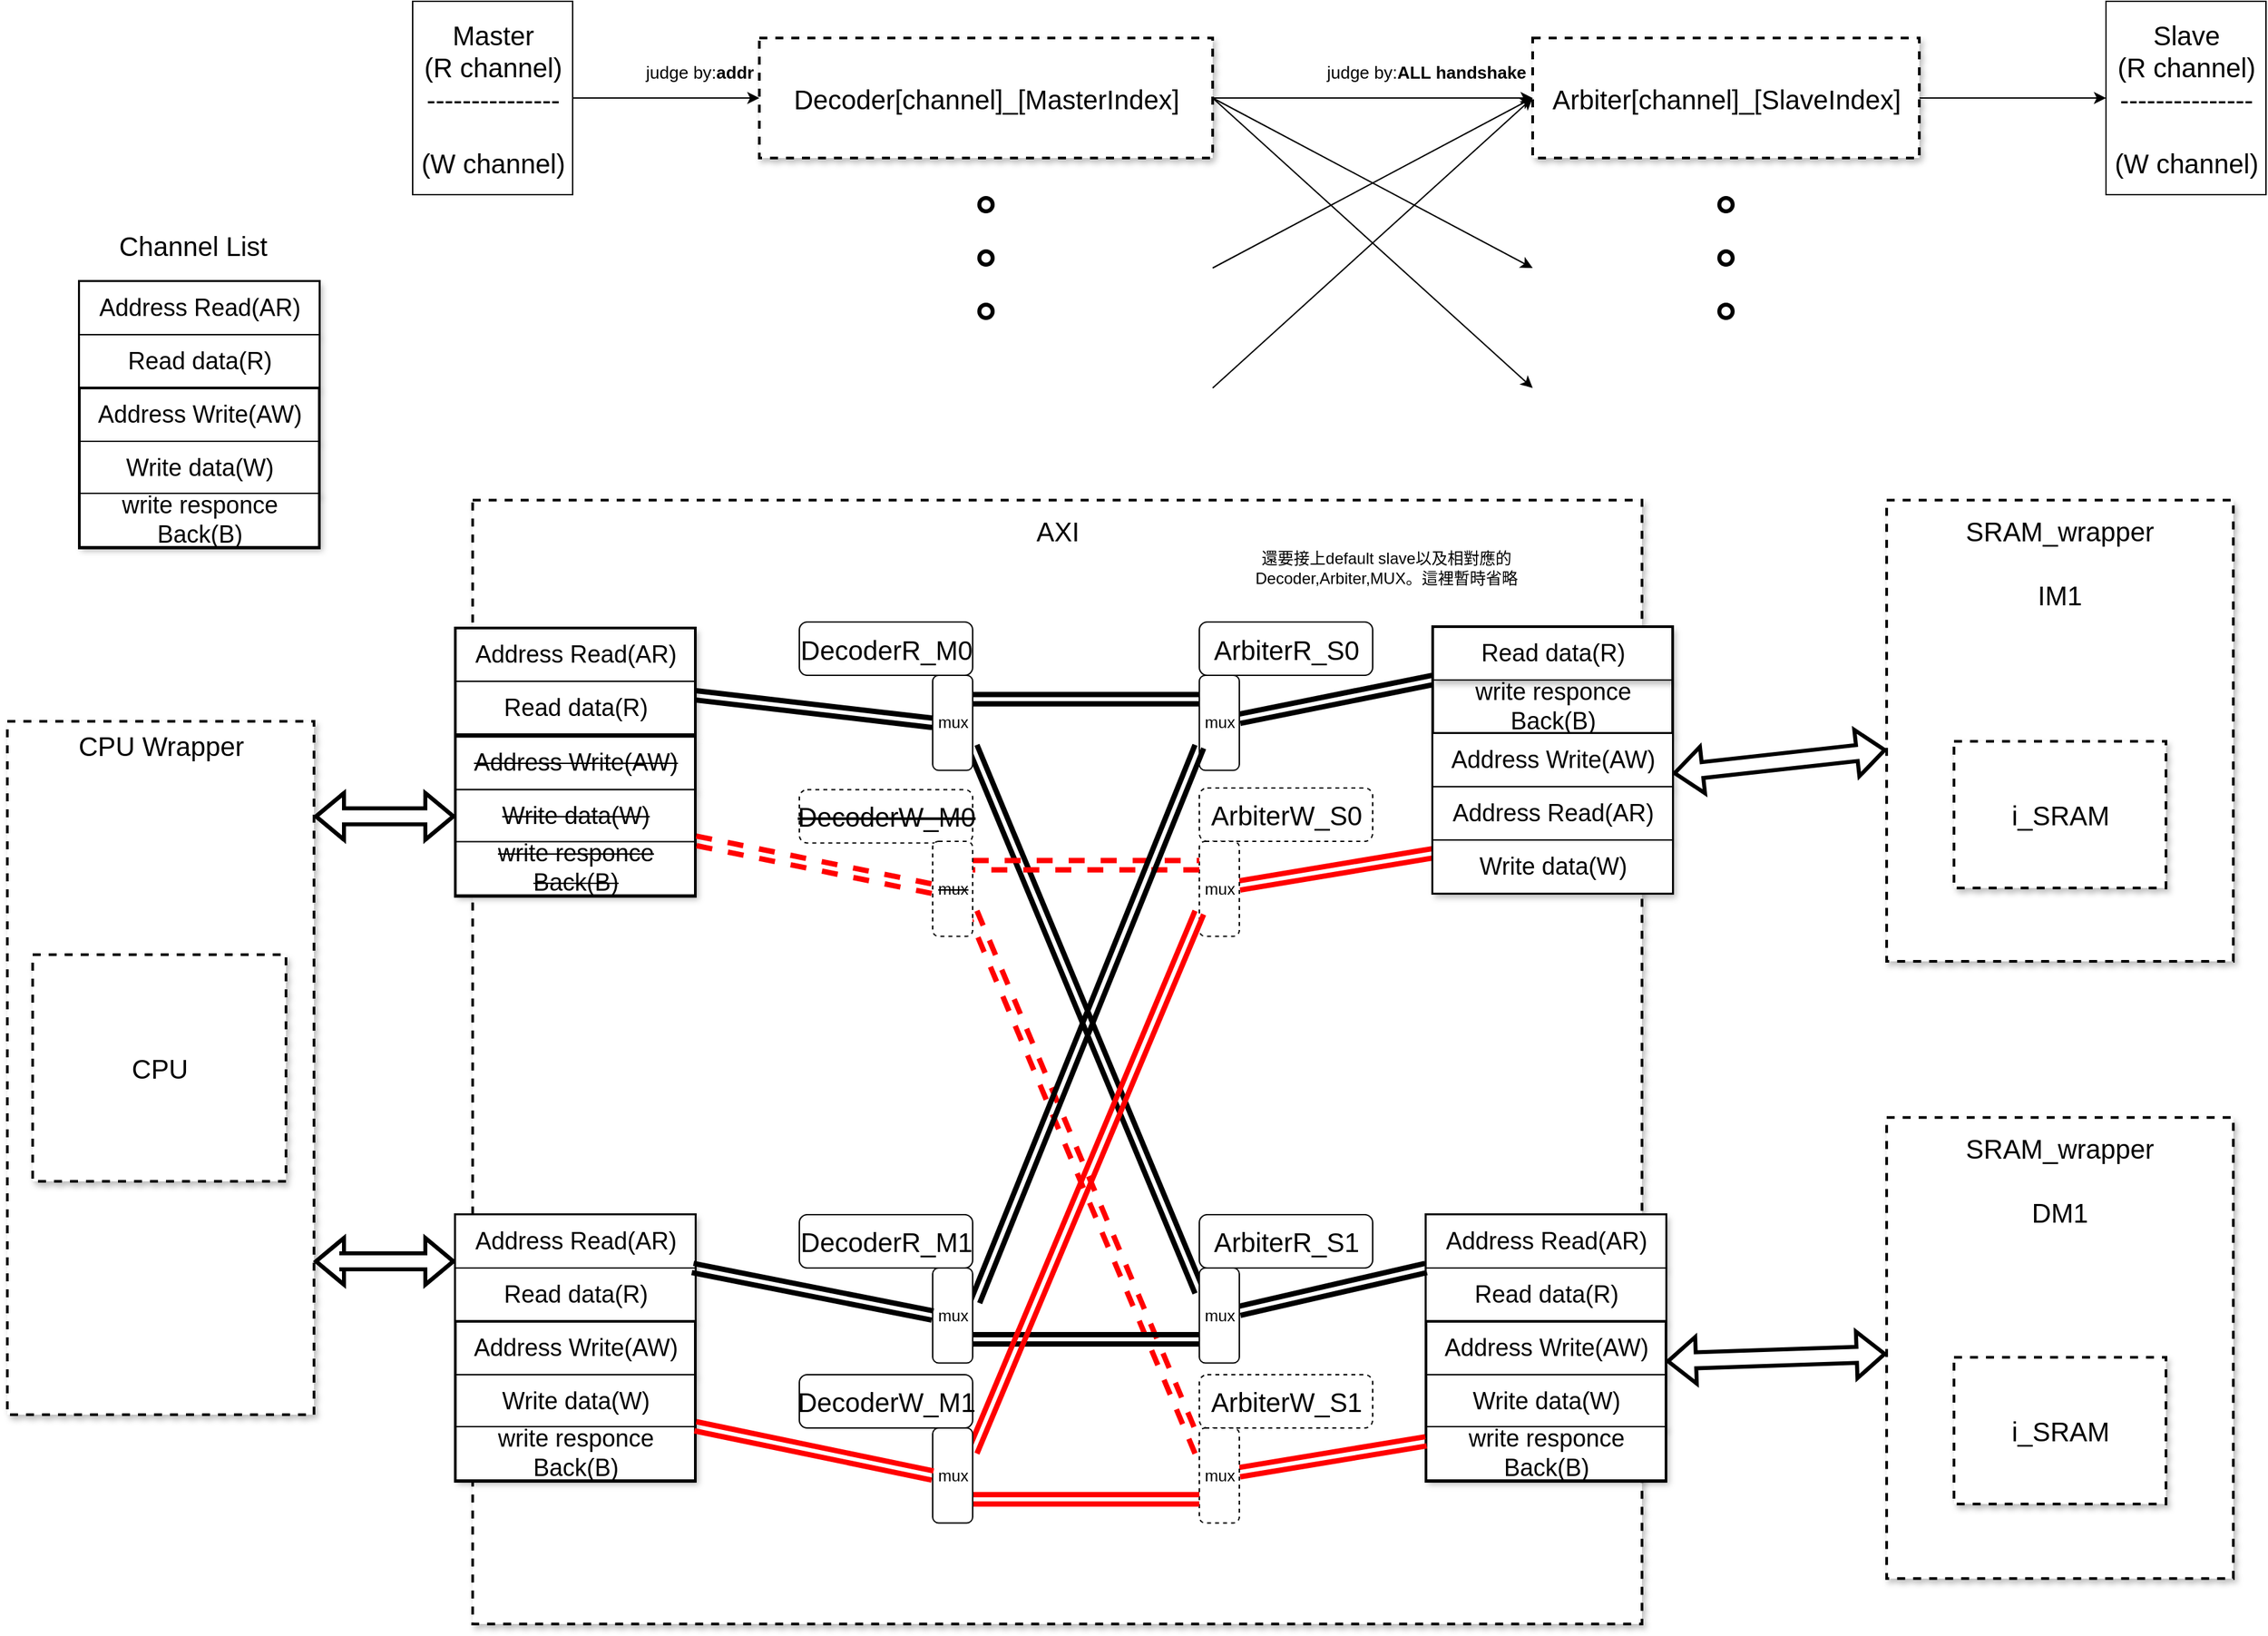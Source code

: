 <mxfile version="15.7.1" type="device"><diagram name="Page-1" id="90a13364-a465-7bf4-72fc-28e22215d7a0"><mxGraphModel dx="1310" dy="843" grid="1" gridSize="10" guides="1" tooltips="1" connect="1" arrows="1" fold="1" page="1" pageScale="1.5" pageWidth="1169" pageHeight="826" background="none" math="0" shadow="0"><root><mxCell id="0" style=";html=1;"/><mxCell id="1" style=";html=1;" parent="0"/><mxCell id="4iwtzQCpymBLF6pvLI_5-24" style="edgeStyle=orthogonalEdgeStyle;rounded=0;orthogonalLoop=1;jettySize=auto;html=1;fontSize=20;" parent="1" source="Un3xpJabwogcIGnDBRz8-111" target="4iwtzQCpymBLF6pvLI_5-39" edge="1"><mxGeometry relative="1" as="geometry"><mxPoint x="1684.5" y="85.5" as="targetPoint"/></mxGeometry></mxCell><mxCell id="Un3xpJabwogcIGnDBRz8-111" value="Arbiter[channel]_[SlaveIndex]" style="whiteSpace=wrap;html=1;shadow=1;fontSize=20;strokeWidth=2;dashed=1;verticalAlign=middle;spacing=7;align=center;" parent="1" vertex="1"><mxGeometry x="1154.5" y="40.5" width="290" height="90" as="geometry"/></mxCell><mxCell id="4iwtzQCpymBLF6pvLI_5-23" style="edgeStyle=orthogonalEdgeStyle;rounded=0;orthogonalLoop=1;jettySize=auto;html=1;fontSize=20;" parent="1" source="4iwtzQCpymBLF6pvLI_5-18" target="Un3xpJabwogcIGnDBRz8-111" edge="1"><mxGeometry relative="1" as="geometry"/></mxCell><mxCell id="4iwtzQCpymBLF6pvLI_5-26" style="rounded=0;orthogonalLoop=1;jettySize=auto;html=1;fontSize=20;exitX=1;exitY=0.5;exitDx=0;exitDy=0;" parent="1" source="4iwtzQCpymBLF6pvLI_5-18" edge="1"><mxGeometry relative="1" as="geometry"><mxPoint x="1154.5" y="213" as="targetPoint"/><mxPoint x="924.5" y="90.5" as="sourcePoint"/></mxGeometry></mxCell><mxCell id="4iwtzQCpymBLF6pvLI_5-27" style="edgeStyle=none;rounded=0;orthogonalLoop=1;jettySize=auto;html=1;fontSize=20;exitX=1;exitY=0.5;exitDx=0;exitDy=0;" parent="1" source="4iwtzQCpymBLF6pvLI_5-18" edge="1"><mxGeometry relative="1" as="geometry"><mxPoint x="1154.5" y="303" as="targetPoint"/></mxGeometry></mxCell><mxCell id="4iwtzQCpymBLF6pvLI_5-28" style="edgeStyle=none;rounded=0;orthogonalLoop=1;jettySize=auto;html=1;fontSize=20;entryX=0;entryY=0.5;entryDx=0;entryDy=0;" parent="1" target="Un3xpJabwogcIGnDBRz8-111" edge="1"><mxGeometry relative="1" as="geometry"><mxPoint x="1124.5" y="140.5" as="targetPoint"/><mxPoint x="914.5" y="213" as="sourcePoint"/></mxGeometry></mxCell><mxCell id="4iwtzQCpymBLF6pvLI_5-29" style="edgeStyle=none;rounded=0;orthogonalLoop=1;jettySize=auto;html=1;fontSize=20;entryX=0;entryY=0.5;entryDx=0;entryDy=0;" parent="1" target="Un3xpJabwogcIGnDBRz8-111" edge="1"><mxGeometry relative="1" as="geometry"><mxPoint x="1184.5" y="200.5" as="targetPoint"/><mxPoint x="914.5" y="303" as="sourcePoint"/></mxGeometry></mxCell><mxCell id="4iwtzQCpymBLF6pvLI_5-18" value="Decoder[channel]_[MasterIndex]" style="whiteSpace=wrap;html=1;shadow=1;fontSize=20;strokeWidth=2;dashed=1;verticalAlign=middle;spacing=7;align=center;" parent="1" vertex="1"><mxGeometry x="574.5" y="40.5" width="340" height="90" as="geometry"/></mxCell><mxCell id="4iwtzQCpymBLF6pvLI_5-22" style="edgeStyle=orthogonalEdgeStyle;rounded=0;orthogonalLoop=1;jettySize=auto;html=1;fontSize=20;" parent="1" source="4iwtzQCpymBLF6pvLI_5-20" target="4iwtzQCpymBLF6pvLI_5-18" edge="1"><mxGeometry relative="1" as="geometry"/></mxCell><mxCell id="4iwtzQCpymBLF6pvLI_5-20" value="Master&lt;br&gt;(R channel)&lt;br&gt;---------------&lt;br&gt;&lt;br&gt;(W channel)" style="rounded=0;whiteSpace=wrap;html=1;align=center;verticalAlign=middle;fontSize=20;" parent="1" vertex="1"><mxGeometry x="314.5" y="13" width="120" height="145" as="geometry"/></mxCell><mxCell id="4iwtzQCpymBLF6pvLI_5-30" value="" style="ellipse;whiteSpace=wrap;html=1;aspect=fixed;fontSize=20;align=center;verticalAlign=middle;strokeWidth=3;" parent="1" vertex="1"><mxGeometry x="739.5" y="200.5" width="10" height="10" as="geometry"/></mxCell><mxCell id="4iwtzQCpymBLF6pvLI_5-32" value="" style="ellipse;whiteSpace=wrap;html=1;aspect=fixed;fontSize=20;align=center;verticalAlign=middle;strokeWidth=3;" parent="1" vertex="1"><mxGeometry x="739.5" y="240.5" width="10" height="10" as="geometry"/></mxCell><mxCell id="4iwtzQCpymBLF6pvLI_5-33" value="" style="ellipse;whiteSpace=wrap;html=1;aspect=fixed;fontSize=20;align=center;verticalAlign=middle;strokeWidth=3;" parent="1" vertex="1"><mxGeometry x="739.5" y="160.5" width="10" height="10" as="geometry"/></mxCell><mxCell id="4iwtzQCpymBLF6pvLI_5-34" value="" style="ellipse;whiteSpace=wrap;html=1;aspect=fixed;fontSize=20;align=center;verticalAlign=middle;strokeWidth=3;" parent="1" vertex="1"><mxGeometry x="1294.5" y="200.5" width="10" height="10" as="geometry"/></mxCell><mxCell id="4iwtzQCpymBLF6pvLI_5-35" value="" style="ellipse;whiteSpace=wrap;html=1;aspect=fixed;fontSize=20;align=center;verticalAlign=middle;strokeWidth=3;" parent="1" vertex="1"><mxGeometry x="1294.5" y="240.5" width="10" height="10" as="geometry"/></mxCell><mxCell id="4iwtzQCpymBLF6pvLI_5-36" value="" style="ellipse;whiteSpace=wrap;html=1;aspect=fixed;fontSize=20;align=center;verticalAlign=middle;strokeWidth=3;" parent="1" vertex="1"><mxGeometry x="1294.5" y="160.5" width="10" height="10" as="geometry"/></mxCell><mxCell id="4iwtzQCpymBLF6pvLI_5-38" value="Channel List" style="text;html=1;align=center;verticalAlign=middle;whiteSpace=wrap;rounded=0;fontSize=20;" parent="1" vertex="1"><mxGeometry x="79.5" y="180.5" width="140" height="30" as="geometry"/></mxCell><mxCell id="4iwtzQCpymBLF6pvLI_5-39" value="Slave&lt;br&gt;(R channel)&lt;br&gt;---------------&lt;br&gt;&lt;br&gt;(W channel)" style="rounded=0;whiteSpace=wrap;html=1;align=center;verticalAlign=middle;fontSize=20;" parent="1" vertex="1"><mxGeometry x="1584.5" y="13" width="120" height="145" as="geometry"/></mxCell><mxCell id="4iwtzQCpymBLF6pvLI_5-40" style="edgeStyle=none;rounded=0;orthogonalLoop=1;jettySize=auto;html=1;entryX=0;entryY=0.5;entryDx=0;entryDy=0;fontSize=20;" parent="1" source="4iwtzQCpymBLF6pvLI_5-39" target="4iwtzQCpymBLF6pvLI_5-39" edge="1"><mxGeometry relative="1" as="geometry"/></mxCell><mxCell id="vsix8vxbd3bbLY5yXcz2-1" value="AXI" style="whiteSpace=wrap;html=1;shadow=1;fontSize=20;strokeWidth=2;dashed=1;verticalAlign=top;spacing=7;" parent="1" vertex="1"><mxGeometry x="359.5" y="387.15" width="877" height="842.85" as="geometry"/></mxCell><mxCell id="vsix8vxbd3bbLY5yXcz2-2" value="CPU Wrapper" style="whiteSpace=wrap;html=1;shadow=1;fontSize=20;strokeWidth=2;dashed=1;verticalAlign=top;" parent="1" vertex="1"><mxGeometry x="10.5" y="553" width="230" height="520" as="geometry"/></mxCell><mxCell id="vsix8vxbd3bbLY5yXcz2-3" value="CPU" style="whiteSpace=wrap;html=1;shadow=1;fontSize=20;strokeWidth=2;dashed=1;" parent="1" vertex="1"><mxGeometry x="29.5" y="728" width="190" height="170" as="geometry"/></mxCell><mxCell id="vsix8vxbd3bbLY5yXcz2-55" value="&lt;font style=&quot;font-size: 20px&quot;&gt;ArbiterR_S0&lt;/font&gt;" style="rounded=1;whiteSpace=wrap;html=1;verticalAlign=middle;" parent="1" vertex="1"><mxGeometry x="904.5" y="478.5" width="130" height="40" as="geometry"/></mxCell><mxCell id="vsix8vxbd3bbLY5yXcz2-67" value="SRAM_wrapper&lt;br&gt;&lt;br&gt;IM1" style="whiteSpace=wrap;html=1;shadow=1;fontSize=20;strokeWidth=2;dashed=1;verticalAlign=top;spacing=7;" parent="1" vertex="1"><mxGeometry x="1420" y="387.15" width="260" height="345.85" as="geometry"/></mxCell><mxCell id="vsix8vxbd3bbLY5yXcz2-68" value="i_SRAM" style="whiteSpace=wrap;html=1;shadow=1;fontSize=20;strokeWidth=2;dashed=1;verticalAlign=middle;spacing=7;" parent="1" vertex="1"><mxGeometry x="1470.5" y="568" width="159" height="110" as="geometry"/></mxCell><mxCell id="vsix8vxbd3bbLY5yXcz2-69" value="SRAM_wrapper&lt;br&gt;&lt;br&gt;DM1" style="whiteSpace=wrap;html=1;shadow=1;fontSize=20;strokeWidth=2;dashed=1;verticalAlign=top;spacing=7;" parent="1" vertex="1"><mxGeometry x="1420" y="850.08" width="260" height="345.85" as="geometry"/></mxCell><mxCell id="vsix8vxbd3bbLY5yXcz2-70" value="i_SRAM" style="whiteSpace=wrap;html=1;shadow=1;fontSize=20;strokeWidth=2;dashed=1;verticalAlign=middle;spacing=7;" parent="1" vertex="1"><mxGeometry x="1470.5" y="1030" width="159" height="110" as="geometry"/></mxCell><mxCell id="vsix8vxbd3bbLY5yXcz2-71" style="edgeStyle=none;rounded=0;jumpStyle=none;orthogonalLoop=1;jettySize=auto;html=1;startArrow=block;startFill=0;strokeWidth=3;exitX=1;exitY=0.25;exitDx=0;exitDy=0;shape=flexArrow;" parent="1" source="vsix8vxbd3bbLY5yXcz2-27" target="vsix8vxbd3bbLY5yXcz2-67" edge="1"><mxGeometry relative="1" as="geometry"/></mxCell><mxCell id="vsix8vxbd3bbLY5yXcz2-72" style="edgeStyle=none;rounded=0;jumpStyle=none;orthogonalLoop=1;jettySize=auto;html=1;startArrow=block;startFill=0;strokeWidth=3;exitX=1;exitY=0.25;exitDx=0;exitDy=0;shape=flexArrow;" parent="1" source="vsix8vxbd3bbLY5yXcz2-115" target="vsix8vxbd3bbLY5yXcz2-69" edge="1"><mxGeometry relative="1" as="geometry"><mxPoint x="1259.5" y="1090.5" as="sourcePoint"/></mxGeometry></mxCell><mxCell id="vsix8vxbd3bbLY5yXcz2-73" style="edgeStyle=orthogonalEdgeStyle;rounded=0;jumpStyle=none;orthogonalLoop=1;jettySize=auto;html=1;startArrow=block;startFill=0;strokeWidth=3;exitX=0;exitY=0.5;exitDx=0;exitDy=0;shape=flexArrow;" parent="1" source="vsix8vxbd3bbLY5yXcz2-49" target="vsix8vxbd3bbLY5yXcz2-2" edge="1"><mxGeometry relative="1" as="geometry"><mxPoint x="269.5" y="663" as="targetPoint"/><Array as="points"><mxPoint x="274.5" y="624"/><mxPoint x="274.5" y="624"/></Array></mxGeometry></mxCell><mxCell id="vsix8vxbd3bbLY5yXcz2-74" style="edgeStyle=orthogonalEdgeStyle;rounded=0;jumpStyle=none;orthogonalLoop=1;jettySize=auto;html=1;startArrow=block;startFill=0;strokeWidth=3;exitX=0;exitY=0.75;exitDx=0;exitDy=0;shape=flexArrow;" parent="1" target="vsix8vxbd3bbLY5yXcz2-2" edge="1"><mxGeometry relative="1" as="geometry"><mxPoint x="259.5" y="1008" as="targetPoint"/><Array as="points"><mxPoint x="259.5" y="958"/><mxPoint x="259.5" y="958"/></Array><mxPoint x="346.5" y="958" as="sourcePoint"/></mxGeometry></mxCell><mxCell id="vsix8vxbd3bbLY5yXcz2-76" value="&lt;font style=&quot;font-size: 20px&quot;&gt;ArbiterW_S0&lt;/font&gt;" style="rounded=1;whiteSpace=wrap;html=1;verticalAlign=middle;dashed=1;" parent="1" vertex="1"><mxGeometry x="904.5" y="603" width="130" height="40" as="geometry"/></mxCell><mxCell id="vsix8vxbd3bbLY5yXcz2-77" value="&lt;font style=&quot;font-size: 20px&quot;&gt;ArbiterR_S1&lt;/font&gt;" style="rounded=1;whiteSpace=wrap;html=1;verticalAlign=middle;" parent="1" vertex="1"><mxGeometry x="904.5" y="923" width="130" height="40" as="geometry"/></mxCell><mxCell id="vsix8vxbd3bbLY5yXcz2-78" value="&lt;font style=&quot;font-size: 20px&quot;&gt;ArbiterW_S1&lt;/font&gt;" style="rounded=1;whiteSpace=wrap;html=1;verticalAlign=middle;dashed=1;" parent="1" vertex="1"><mxGeometry x="904.5" y="1043" width="130" height="40" as="geometry"/></mxCell><mxCell id="vsix8vxbd3bbLY5yXcz2-80" value="&lt;font style=&quot;font-size: 20px&quot;&gt;DecoderR_M0&lt;/font&gt;" style="rounded=1;whiteSpace=wrap;html=1;verticalAlign=middle;" parent="1" vertex="1"><mxGeometry x="604.5" y="478.5" width="130" height="40" as="geometry"/></mxCell><mxCell id="vsix8vxbd3bbLY5yXcz2-81" value="&lt;font style=&quot;font-size: 20px&quot;&gt;&lt;strike&gt;DecoderW_M0&lt;/strike&gt;&lt;/font&gt;" style="rounded=1;whiteSpace=wrap;html=1;verticalAlign=middle;dashed=1;" parent="1" vertex="1"><mxGeometry x="604.5" y="604.25" width="130" height="40" as="geometry"/></mxCell><mxCell id="vsix8vxbd3bbLY5yXcz2-82" value="&lt;font style=&quot;font-size: 20px&quot;&gt;DecoderR_M1&lt;/font&gt;" style="rounded=1;whiteSpace=wrap;html=1;verticalAlign=middle;" parent="1" vertex="1"><mxGeometry x="604.5" y="923" width="130" height="40" as="geometry"/></mxCell><mxCell id="vsix8vxbd3bbLY5yXcz2-83" value="&lt;font style=&quot;font-size: 20px&quot;&gt;DecoderW_M1&lt;/font&gt;" style="rounded=1;whiteSpace=wrap;html=1;verticalAlign=middle;" parent="1" vertex="1"><mxGeometry x="604.5" y="1043" width="130" height="40" as="geometry"/></mxCell><mxCell id="vsix8vxbd3bbLY5yXcz2-50" value="" style="group" parent="1" vertex="1" connectable="0"><mxGeometry x="346.5" y="483" width="180" height="80" as="geometry"/></mxCell><mxCell id="vsix8vxbd3bbLY5yXcz2-47" value="Address Read(AR)" style="whiteSpace=wrap;html=1;shadow=1;fontSize=18;" parent="vsix8vxbd3bbLY5yXcz2-50" vertex="1"><mxGeometry width="180" height="40" as="geometry"/></mxCell><mxCell id="vsix8vxbd3bbLY5yXcz2-52" value="Read data(R)" style="whiteSpace=wrap;html=1;shadow=1;fontSize=18;" parent="vsix8vxbd3bbLY5yXcz2-50" vertex="1"><mxGeometry y="40" width="180" height="40" as="geometry"/></mxCell><mxCell id="vsix8vxbd3bbLY5yXcz2-51" value="" style="rounded=0;whiteSpace=wrap;html=1;verticalAlign=top;strokeWidth=2;fillColor=none;" parent="vsix8vxbd3bbLY5yXcz2-50" vertex="1"><mxGeometry width="180" height="80" as="geometry"/></mxCell><mxCell id="vsix8vxbd3bbLY5yXcz2-85" value="" style="group" parent="1" vertex="1" connectable="0"><mxGeometry x="346.5" y="564.25" width="180" height="120" as="geometry"/></mxCell><mxCell id="vsix8vxbd3bbLY5yXcz2-46" value="&lt;strike&gt;Address Write(AW)&lt;/strike&gt;" style="whiteSpace=wrap;html=1;shadow=1;fontSize=18;" parent="vsix8vxbd3bbLY5yXcz2-85" vertex="1"><mxGeometry width="180" height="40" as="geometry"/></mxCell><mxCell id="vsix8vxbd3bbLY5yXcz2-48" value="&lt;strike&gt;Write data(W)&lt;/strike&gt;" style="whiteSpace=wrap;html=1;shadow=1;fontSize=18;" parent="vsix8vxbd3bbLY5yXcz2-85" vertex="1"><mxGeometry y="40" width="180" height="40" as="geometry"/></mxCell><mxCell id="vsix8vxbd3bbLY5yXcz2-53" value="&lt;strike&gt;write responce Back(B)&lt;/strike&gt;" style="whiteSpace=wrap;html=1;shadow=1;fontSize=18;" parent="vsix8vxbd3bbLY5yXcz2-85" vertex="1"><mxGeometry y="79" width="180" height="40" as="geometry"/></mxCell><mxCell id="vsix8vxbd3bbLY5yXcz2-49" value="" style="rounded=0;whiteSpace=wrap;html=1;verticalAlign=top;strokeWidth=2;fillColor=none;" parent="vsix8vxbd3bbLY5yXcz2-85" vertex="1"><mxGeometry width="180" height="120" as="geometry"/></mxCell><mxCell id="vsix8vxbd3bbLY5yXcz2-95" value="" style="group" parent="1" vertex="1" connectable="0"><mxGeometry x="64.5" y="223" width="180" height="200" as="geometry"/></mxCell><mxCell id="vsix8vxbd3bbLY5yXcz2-86" value="" style="group" parent="vsix8vxbd3bbLY5yXcz2-95" vertex="1" connectable="0"><mxGeometry width="180" height="80" as="geometry"/></mxCell><mxCell id="vsix8vxbd3bbLY5yXcz2-87" value="" style="rounded=0;whiteSpace=wrap;html=1;verticalAlign=top;strokeWidth=2;" parent="vsix8vxbd3bbLY5yXcz2-86" vertex="1"><mxGeometry width="180" height="80" as="geometry"/></mxCell><mxCell id="vsix8vxbd3bbLY5yXcz2-88" value="Address Read(AR)" style="whiteSpace=wrap;html=1;shadow=1;fontSize=18;" parent="vsix8vxbd3bbLY5yXcz2-86" vertex="1"><mxGeometry width="180" height="40" as="geometry"/></mxCell><mxCell id="vsix8vxbd3bbLY5yXcz2-89" value="Read data(R)" style="whiteSpace=wrap;html=1;shadow=1;fontSize=18;" parent="vsix8vxbd3bbLY5yXcz2-86" vertex="1"><mxGeometry y="40" width="180" height="40" as="geometry"/></mxCell><mxCell id="vsix8vxbd3bbLY5yXcz2-90" value="" style="group" parent="vsix8vxbd3bbLY5yXcz2-95" vertex="1" connectable="0"><mxGeometry y="80" width="180" height="120" as="geometry"/></mxCell><mxCell id="vsix8vxbd3bbLY5yXcz2-92" value="Address Write(AW)" style="whiteSpace=wrap;html=1;shadow=1;fontSize=18;" parent="vsix8vxbd3bbLY5yXcz2-90" vertex="1"><mxGeometry width="180" height="40" as="geometry"/></mxCell><mxCell id="vsix8vxbd3bbLY5yXcz2-93" value="Write data(W)" style="whiteSpace=wrap;html=1;shadow=1;fontSize=18;" parent="vsix8vxbd3bbLY5yXcz2-90" vertex="1"><mxGeometry y="40" width="180" height="40" as="geometry"/></mxCell><mxCell id="vsix8vxbd3bbLY5yXcz2-91" value="write responce Back(B)" style="whiteSpace=wrap;html=1;shadow=1;fontSize=18;" parent="vsix8vxbd3bbLY5yXcz2-90" vertex="1"><mxGeometry y="79" width="180" height="40" as="geometry"/></mxCell><mxCell id="vsix8vxbd3bbLY5yXcz2-94" value="" style="rounded=0;whiteSpace=wrap;html=1;verticalAlign=top;strokeWidth=2;fillColor=none;" parent="vsix8vxbd3bbLY5yXcz2-90" vertex="1"><mxGeometry width="180" height="120" as="geometry"/></mxCell><mxCell id="vsix8vxbd3bbLY5yXcz2-96" value="" style="group" parent="1" vertex="1" connectable="0"><mxGeometry x="346.5" y="923" width="180" height="200" as="geometry"/></mxCell><mxCell id="vsix8vxbd3bbLY5yXcz2-97" value="" style="group" parent="vsix8vxbd3bbLY5yXcz2-96" vertex="1" connectable="0"><mxGeometry width="180" height="80" as="geometry"/></mxCell><mxCell id="vsix8vxbd3bbLY5yXcz2-98" value="" style="rounded=0;whiteSpace=wrap;html=1;verticalAlign=top;strokeWidth=2;" parent="vsix8vxbd3bbLY5yXcz2-97" vertex="1"><mxGeometry width="180" height="80" as="geometry"/></mxCell><mxCell id="vsix8vxbd3bbLY5yXcz2-99" value="Address Read(AR)" style="whiteSpace=wrap;html=1;shadow=1;fontSize=18;" parent="vsix8vxbd3bbLY5yXcz2-97" vertex="1"><mxGeometry width="180" height="40" as="geometry"/></mxCell><mxCell id="vsix8vxbd3bbLY5yXcz2-100" value="Read data(R)" style="whiteSpace=wrap;html=1;shadow=1;fontSize=18;" parent="vsix8vxbd3bbLY5yXcz2-97" vertex="1"><mxGeometry y="40" width="180" height="40" as="geometry"/></mxCell><mxCell id="vsix8vxbd3bbLY5yXcz2-101" value="" style="group" parent="vsix8vxbd3bbLY5yXcz2-96" vertex="1" connectable="0"><mxGeometry y="80" width="180" height="120" as="geometry"/></mxCell><mxCell id="vsix8vxbd3bbLY5yXcz2-102" value="Address Write(AW)" style="whiteSpace=wrap;html=1;shadow=1;fontSize=18;" parent="vsix8vxbd3bbLY5yXcz2-101" vertex="1"><mxGeometry width="180" height="40" as="geometry"/></mxCell><mxCell id="vsix8vxbd3bbLY5yXcz2-103" value="Write data(W)" style="whiteSpace=wrap;html=1;shadow=1;fontSize=18;" parent="vsix8vxbd3bbLY5yXcz2-101" vertex="1"><mxGeometry y="40" width="180" height="40" as="geometry"/></mxCell><mxCell id="vsix8vxbd3bbLY5yXcz2-104" value="write responce Back(B)" style="whiteSpace=wrap;html=1;shadow=1;fontSize=18;" parent="vsix8vxbd3bbLY5yXcz2-101" vertex="1"><mxGeometry y="79" width="180" height="40" as="geometry"/></mxCell><mxCell id="vsix8vxbd3bbLY5yXcz2-105" value="" style="rounded=0;whiteSpace=wrap;html=1;verticalAlign=top;strokeWidth=2;fillColor=none;" parent="vsix8vxbd3bbLY5yXcz2-101" vertex="1"><mxGeometry width="180" height="120" as="geometry"/></mxCell><mxCell id="vsix8vxbd3bbLY5yXcz2-106" value="" style="group" parent="1" vertex="1" connectable="0"><mxGeometry x="1074.5" y="923" width="180" height="200" as="geometry"/></mxCell><mxCell id="vsix8vxbd3bbLY5yXcz2-107" value="" style="group" parent="vsix8vxbd3bbLY5yXcz2-106" vertex="1" connectable="0"><mxGeometry width="180" height="80" as="geometry"/></mxCell><mxCell id="vsix8vxbd3bbLY5yXcz2-108" value="" style="rounded=0;whiteSpace=wrap;html=1;verticalAlign=top;strokeWidth=2;" parent="vsix8vxbd3bbLY5yXcz2-107" vertex="1"><mxGeometry width="180" height="80" as="geometry"/></mxCell><mxCell id="vsix8vxbd3bbLY5yXcz2-109" value="Address Read(AR)" style="whiteSpace=wrap;html=1;shadow=1;fontSize=18;" parent="vsix8vxbd3bbLY5yXcz2-107" vertex="1"><mxGeometry width="180" height="40" as="geometry"/></mxCell><mxCell id="vsix8vxbd3bbLY5yXcz2-110" value="Read data(R)" style="whiteSpace=wrap;html=1;shadow=1;fontSize=18;" parent="vsix8vxbd3bbLY5yXcz2-107" vertex="1"><mxGeometry y="40" width="180" height="40" as="geometry"/></mxCell><mxCell id="vsix8vxbd3bbLY5yXcz2-111" value="" style="group" parent="vsix8vxbd3bbLY5yXcz2-106" vertex="1" connectable="0"><mxGeometry y="80" width="180" height="120" as="geometry"/></mxCell><mxCell id="vsix8vxbd3bbLY5yXcz2-112" value="Address Write(AW)" style="whiteSpace=wrap;html=1;shadow=1;fontSize=18;" parent="vsix8vxbd3bbLY5yXcz2-111" vertex="1"><mxGeometry width="180" height="40" as="geometry"/></mxCell><mxCell id="vsix8vxbd3bbLY5yXcz2-113" value="Write data(W)" style="whiteSpace=wrap;html=1;shadow=1;fontSize=18;" parent="vsix8vxbd3bbLY5yXcz2-111" vertex="1"><mxGeometry y="40" width="180" height="40" as="geometry"/></mxCell><mxCell id="vsix8vxbd3bbLY5yXcz2-114" value="write responce Back(B)" style="whiteSpace=wrap;html=1;shadow=1;fontSize=18;" parent="vsix8vxbd3bbLY5yXcz2-111" vertex="1"><mxGeometry y="79" width="180" height="40" as="geometry"/></mxCell><mxCell id="vsix8vxbd3bbLY5yXcz2-115" value="" style="rounded=0;whiteSpace=wrap;html=1;verticalAlign=top;strokeWidth=2;fillColor=none;" parent="vsix8vxbd3bbLY5yXcz2-111" vertex="1"><mxGeometry width="180" height="120" as="geometry"/></mxCell><mxCell id="vsix8vxbd3bbLY5yXcz2-134" style="edgeStyle=none;shape=link;rounded=0;orthogonalLoop=1;jettySize=auto;html=1;entryX=0;entryY=0.5;entryDx=0;entryDy=0;startSize=18;endSize=19;strokeWidth=4;" parent="1" source="vsix8vxbd3bbLY5yXcz2-116" target="vsix8vxbd3bbLY5yXcz2-32" edge="1"><mxGeometry relative="1" as="geometry"/></mxCell><mxCell id="vsix8vxbd3bbLY5yXcz2-116" value="mux" style="rounded=1;whiteSpace=wrap;html=1;" parent="1" vertex="1"><mxGeometry x="904.5" y="518.5" width="30" height="71.25" as="geometry"/></mxCell><mxCell id="vsix8vxbd3bbLY5yXcz2-133" style="edgeStyle=none;shape=link;rounded=0;orthogonalLoop=1;jettySize=auto;html=1;entryX=0;entryY=0.25;entryDx=0;entryDy=0;startSize=18;endSize=19;strokeWidth=4;exitX=1;exitY=0.25;exitDx=0;exitDy=0;" parent="1" source="vsix8vxbd3bbLY5yXcz2-117" target="vsix8vxbd3bbLY5yXcz2-116" edge="1"><mxGeometry relative="1" as="geometry"/></mxCell><mxCell id="vsix8vxbd3bbLY5yXcz2-138" style="edgeStyle=none;shape=link;rounded=0;orthogonalLoop=1;jettySize=auto;html=1;entryX=0;entryY=0.25;entryDx=0;entryDy=0;startSize=18;endSize=19;strokeWidth=4;exitX=1;exitY=0.75;exitDx=0;exitDy=0;" parent="1" source="vsix8vxbd3bbLY5yXcz2-117" target="vsix8vxbd3bbLY5yXcz2-120" edge="1"><mxGeometry relative="1" as="geometry"/></mxCell><mxCell id="vsix8vxbd3bbLY5yXcz2-117" value="mux" style="rounded=1;whiteSpace=wrap;html=1;" parent="1" vertex="1"><mxGeometry x="704.5" y="518.5" width="30" height="71.25" as="geometry"/></mxCell><mxCell id="vsix8vxbd3bbLY5yXcz2-144" style="edgeStyle=none;shape=link;rounded=0;orthogonalLoop=1;jettySize=auto;html=1;entryX=0;entryY=0.75;entryDx=0;entryDy=0;startSize=18;endSize=19;strokeWidth=4;fillColor=#a20025;strokeColor=#FF0000;" parent="1" source="vsix8vxbd3bbLY5yXcz2-118" target="vsix8vxbd3bbLY5yXcz2-27" edge="1"><mxGeometry relative="1" as="geometry"/></mxCell><mxCell id="vsix8vxbd3bbLY5yXcz2-118" value="mux" style="rounded=1;whiteSpace=wrap;html=1;dashed=1;" parent="1" vertex="1"><mxGeometry x="904.5" y="643" width="30" height="71.25" as="geometry"/></mxCell><mxCell id="vsix8vxbd3bbLY5yXcz2-143" style="edgeStyle=none;shape=link;rounded=0;orthogonalLoop=1;jettySize=auto;html=1;entryX=0;entryY=0.25;entryDx=0;entryDy=0;startSize=18;endSize=19;strokeWidth=4;exitX=1;exitY=0.25;exitDx=0;exitDy=0;fillColor=#a20025;strokeColor=#FF0000;dashed=1;" parent="1" source="vsix8vxbd3bbLY5yXcz2-119" target="vsix8vxbd3bbLY5yXcz2-118" edge="1"><mxGeometry relative="1" as="geometry"/></mxCell><mxCell id="vsix8vxbd3bbLY5yXcz2-148" style="edgeStyle=none;shape=link;rounded=0;orthogonalLoop=1;jettySize=auto;html=1;entryX=0;entryY=0.25;entryDx=0;entryDy=0;startSize=18;endSize=19;strokeWidth=4;exitX=1;exitY=0.75;exitDx=0;exitDy=0;fillColor=#a20025;strokeColor=#FF0000;dashed=1;" parent="1" source="vsix8vxbd3bbLY5yXcz2-119" target="vsix8vxbd3bbLY5yXcz2-121" edge="1"><mxGeometry relative="1" as="geometry"/></mxCell><mxCell id="vsix8vxbd3bbLY5yXcz2-119" value="&lt;strike&gt;mux&lt;/strike&gt;" style="rounded=1;whiteSpace=wrap;html=1;dashed=1;" parent="1" vertex="1"><mxGeometry x="704.5" y="643" width="30" height="71.25" as="geometry"/></mxCell><mxCell id="vsix8vxbd3bbLY5yXcz2-141" style="edgeStyle=none;shape=link;rounded=0;orthogonalLoop=1;jettySize=auto;html=1;entryX=0;entryY=0;entryDx=0;entryDy=0;startSize=18;endSize=19;strokeWidth=4;" parent="1" source="vsix8vxbd3bbLY5yXcz2-120" target="vsix8vxbd3bbLY5yXcz2-110" edge="1"><mxGeometry relative="1" as="geometry"/></mxCell><mxCell id="vsix8vxbd3bbLY5yXcz2-120" value="mux" style="rounded=1;whiteSpace=wrap;html=1;" parent="1" vertex="1"><mxGeometry x="904.5" y="963" width="30" height="71.25" as="geometry"/></mxCell><mxCell id="vsix8vxbd3bbLY5yXcz2-149" style="edgeStyle=none;shape=link;rounded=0;orthogonalLoop=1;jettySize=auto;html=1;entryX=0;entryY=0.75;entryDx=0;entryDy=0;startSize=18;endSize=19;strokeWidth=4;fillColor=#a20025;strokeColor=#FF0000;" parent="1" source="vsix8vxbd3bbLY5yXcz2-121" target="vsix8vxbd3bbLY5yXcz2-115" edge="1"><mxGeometry relative="1" as="geometry"/></mxCell><mxCell id="vsix8vxbd3bbLY5yXcz2-121" value="mux" style="rounded=1;whiteSpace=wrap;html=1;dashed=1;" parent="1" vertex="1"><mxGeometry x="904.5" y="1083" width="30" height="71.25" as="geometry"/></mxCell><mxCell id="vsix8vxbd3bbLY5yXcz2-28" value="" style="group" parent="1" vertex="1" connectable="0"><mxGeometry x="1079.5" y="482" width="180" height="80" as="geometry"/></mxCell><mxCell id="vsix8vxbd3bbLY5yXcz2-29" value="" style="rounded=0;whiteSpace=wrap;html=1;verticalAlign=top;strokeWidth=2;" parent="vsix8vxbd3bbLY5yXcz2-28" vertex="1"><mxGeometry width="180" height="80" as="geometry"/></mxCell><mxCell id="vsix8vxbd3bbLY5yXcz2-31" value="write responce Back(B)" style="whiteSpace=wrap;html=1;shadow=1;fontSize=18;" parent="vsix8vxbd3bbLY5yXcz2-28" vertex="1"><mxGeometry y="40" width="180" height="40" as="geometry"/></mxCell><mxCell id="vsix8vxbd3bbLY5yXcz2-30" value="Read data(R)" style="whiteSpace=wrap;html=1;shadow=1;fontSize=18;" parent="vsix8vxbd3bbLY5yXcz2-28" vertex="1"><mxGeometry width="180" height="40" as="geometry"/></mxCell><mxCell id="vsix8vxbd3bbLY5yXcz2-32" value="" style="rounded=0;whiteSpace=wrap;html=1;verticalAlign=top;strokeWidth=2;fillColor=none;" parent="vsix8vxbd3bbLY5yXcz2-28" vertex="1"><mxGeometry width="180" height="80" as="geometry"/></mxCell><mxCell id="vsix8vxbd3bbLY5yXcz2-137" style="edgeStyle=none;shape=link;rounded=0;orthogonalLoop=1;jettySize=auto;html=1;entryX=0;entryY=0.75;entryDx=0;entryDy=0;startSize=18;endSize=19;strokeWidth=4;exitX=1.067;exitY=0.351;exitDx=0;exitDy=0;exitPerimeter=0;" parent="1" source="vsix8vxbd3bbLY5yXcz2-122" target="vsix8vxbd3bbLY5yXcz2-116" edge="1"><mxGeometry relative="1" as="geometry"/></mxCell><mxCell id="vsix8vxbd3bbLY5yXcz2-139" style="edgeStyle=none;shape=link;rounded=0;orthogonalLoop=1;jettySize=auto;html=1;entryX=0;entryY=0.75;entryDx=0;entryDy=0;startSize=18;endSize=19;strokeWidth=4;exitX=1;exitY=0.75;exitDx=0;exitDy=0;" parent="1" source="vsix8vxbd3bbLY5yXcz2-122" target="vsix8vxbd3bbLY5yXcz2-120" edge="1"><mxGeometry relative="1" as="geometry"/></mxCell><mxCell id="vsix8vxbd3bbLY5yXcz2-122" value="mux" style="rounded=1;whiteSpace=wrap;html=1;" parent="1" vertex="1"><mxGeometry x="704.5" y="963" width="30" height="71.25" as="geometry"/></mxCell><mxCell id="vsix8vxbd3bbLY5yXcz2-146" style="edgeStyle=none;shape=link;rounded=0;orthogonalLoop=1;jettySize=auto;html=1;entryX=0;entryY=0.75;entryDx=0;entryDy=0;startSize=18;endSize=19;strokeWidth=4;exitX=1;exitY=0.75;exitDx=0;exitDy=0;fillColor=#a20025;strokeColor=#FF0000;" parent="1" source="vsix8vxbd3bbLY5yXcz2-123" target="vsix8vxbd3bbLY5yXcz2-121" edge="1"><mxGeometry relative="1" as="geometry"/></mxCell><mxCell id="vsix8vxbd3bbLY5yXcz2-147" style="edgeStyle=none;shape=link;rounded=0;orthogonalLoop=1;jettySize=auto;html=1;entryX=0;entryY=0.75;entryDx=0;entryDy=0;startSize=18;endSize=19;strokeWidth=4;exitX=1;exitY=0.25;exitDx=0;exitDy=0;fillColor=#a20025;strokeColor=#FF0000;" parent="1" source="vsix8vxbd3bbLY5yXcz2-123" target="vsix8vxbd3bbLY5yXcz2-118" edge="1"><mxGeometry relative="1" as="geometry"/></mxCell><mxCell id="vsix8vxbd3bbLY5yXcz2-123" value="mux" style="rounded=1;whiteSpace=wrap;html=1;" parent="1" vertex="1"><mxGeometry x="704.5" y="1083" width="30" height="71.25" as="geometry"/></mxCell><mxCell id="vsix8vxbd3bbLY5yXcz2-132" style="rounded=0;orthogonalLoop=1;jettySize=auto;html=1;entryX=0;entryY=0.5;entryDx=0;entryDy=0;shape=link;strokeWidth=4;" parent="1" source="vsix8vxbd3bbLY5yXcz2-51" target="vsix8vxbd3bbLY5yXcz2-117" edge="1"><mxGeometry relative="1" as="geometry"/></mxCell><mxCell id="vsix8vxbd3bbLY5yXcz2-135" style="edgeStyle=none;shape=link;rounded=0;orthogonalLoop=1;jettySize=auto;html=1;entryX=0;entryY=0.5;entryDx=0;entryDy=0;startSize=18;endSize=19;strokeWidth=4;" parent="1" target="vsix8vxbd3bbLY5yXcz2-122" edge="1"><mxGeometry relative="1" as="geometry"><mxPoint x="524.5" y="963" as="sourcePoint"/></mxGeometry></mxCell><mxCell id="vsix8vxbd3bbLY5yXcz2-142" style="edgeStyle=none;shape=link;rounded=0;orthogonalLoop=1;jettySize=auto;html=1;entryX=0;entryY=0.5;entryDx=0;entryDy=0;startSize=18;endSize=19;strokeWidth=4;dashed=1;fillColor=#a20025;strokeColor=#FF0000;" parent="1" source="vsix8vxbd3bbLY5yXcz2-49" target="vsix8vxbd3bbLY5yXcz2-119" edge="1"><mxGeometry relative="1" as="geometry"/></mxCell><mxCell id="vsix8vxbd3bbLY5yXcz2-145" style="edgeStyle=none;shape=link;rounded=0;orthogonalLoop=1;jettySize=auto;html=1;entryX=0;entryY=0.5;entryDx=0;entryDy=0;startSize=18;endSize=19;strokeWidth=4;fillColor=#a20025;strokeColor=#FF0000;" parent="1" source="vsix8vxbd3bbLY5yXcz2-105" target="vsix8vxbd3bbLY5yXcz2-123" edge="1"><mxGeometry relative="1" as="geometry"/></mxCell><mxCell id="vsix8vxbd3bbLY5yXcz2-176" value="&lt;span style=&quot;font-weight: normal; font-size: 13px;&quot;&gt;judge by:&lt;/span&gt;addr" style="text;html=1;align=center;verticalAlign=middle;whiteSpace=wrap;rounded=0;fontStyle=1;fontSize=13;" parent="1" vertex="1"><mxGeometry x="484.5" y="50.5" width="90" height="30" as="geometry"/></mxCell><mxCell id="vsix8vxbd3bbLY5yXcz2-177" value="&lt;span style=&quot;font-weight: normal; font-size: 13px;&quot;&gt;judge by:&lt;/span&gt;ALL&amp;nbsp;handshake" style="text;html=1;align=center;verticalAlign=middle;whiteSpace=wrap;rounded=0;fontStyle=1;fontSize=13;" parent="1" vertex="1"><mxGeometry x="994.5" y="50.5" width="160" height="30" as="geometry"/></mxCell><mxCell id="vsix8vxbd3bbLY5yXcz2-23" value="" style="group" parent="1" vertex="1" connectable="0"><mxGeometry x="1079.5" y="562" width="180" height="120" as="geometry"/></mxCell><mxCell id="vsix8vxbd3bbLY5yXcz2-27" value="" style="rounded=0;whiteSpace=wrap;html=1;verticalAlign=top;strokeWidth=2;" parent="vsix8vxbd3bbLY5yXcz2-23" vertex="1"><mxGeometry width="180" height="120" as="geometry"/></mxCell><mxCell id="vsix8vxbd3bbLY5yXcz2-24" value="Address Write(AW)" style="whiteSpace=wrap;html=1;shadow=1;fontSize=18;" parent="vsix8vxbd3bbLY5yXcz2-23" vertex="1"><mxGeometry width="180" height="40" as="geometry"/></mxCell><mxCell id="vsix8vxbd3bbLY5yXcz2-25" value="Address Read(AR)" style="whiteSpace=wrap;html=1;shadow=1;fontSize=18;" parent="vsix8vxbd3bbLY5yXcz2-23" vertex="1"><mxGeometry y="40" width="180" height="40" as="geometry"/></mxCell><mxCell id="vsix8vxbd3bbLY5yXcz2-26" value="Write data(W)" style="whiteSpace=wrap;html=1;shadow=1;fontSize=18;" parent="vsix8vxbd3bbLY5yXcz2-23" vertex="1"><mxGeometry y="80" width="180" height="40" as="geometry"/></mxCell><mxCell id="vsix8vxbd3bbLY5yXcz2-178" value="還要接上default slave以及相對應的Decoder,Arbiter,MUX。這裡暫時省略" style="text;html=1;align=center;verticalAlign=middle;whiteSpace=wrap;rounded=0;dashed=1;" parent="1" vertex="1"><mxGeometry x="900" y="413" width="290" height="50" as="geometry"/></mxCell></root></mxGraphModel></diagram></mxfile>